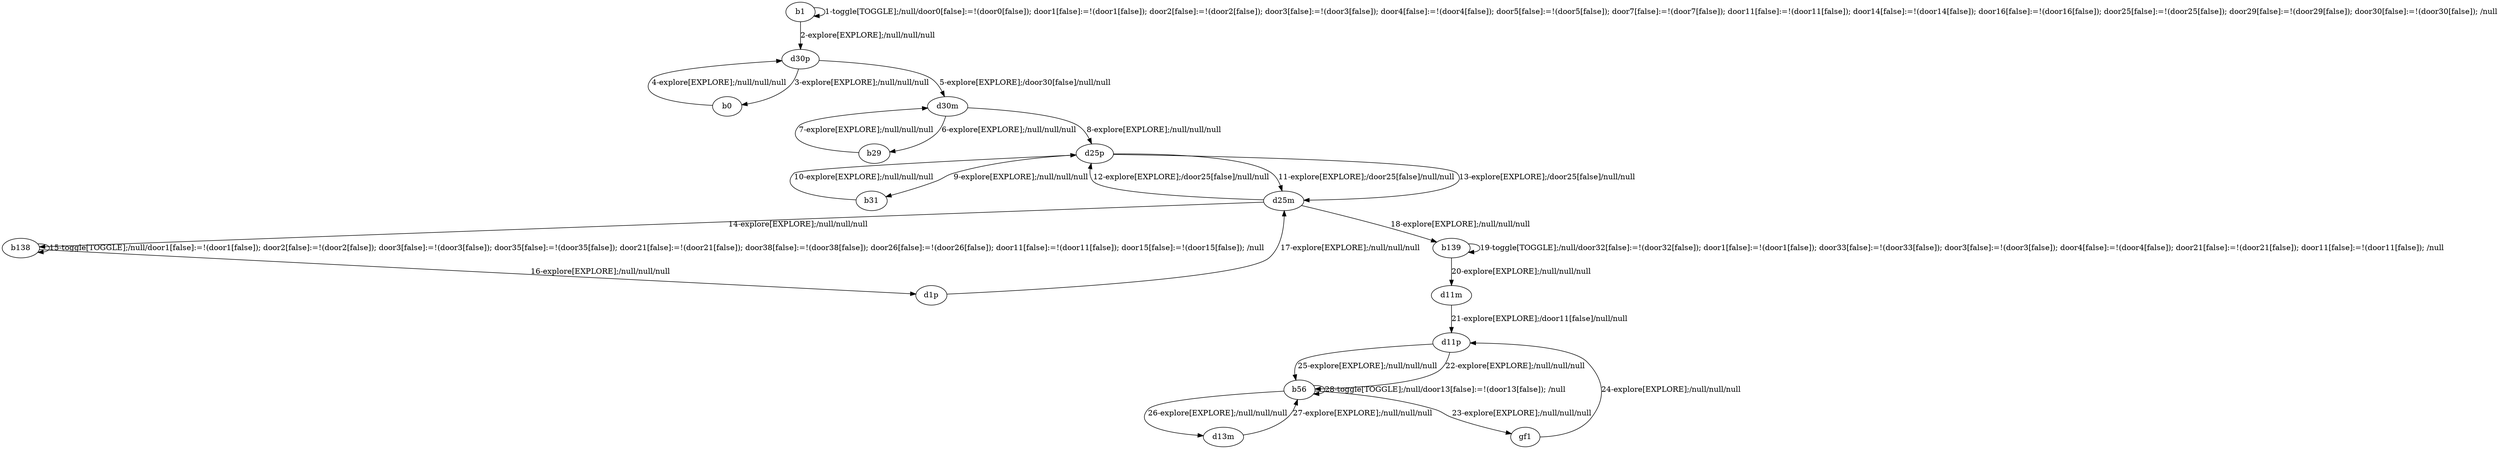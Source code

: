 # Total number of goals covered by this test: 2
# d13m --> b56
# b56 --> b56

digraph g {
"b1" -> "b1" [label = "1-toggle[TOGGLE];/null/door0[false]:=!(door0[false]); door1[false]:=!(door1[false]); door2[false]:=!(door2[false]); door3[false]:=!(door3[false]); door4[false]:=!(door4[false]); door5[false]:=!(door5[false]); door7[false]:=!(door7[false]); door11[false]:=!(door11[false]); door14[false]:=!(door14[false]); door16[false]:=!(door16[false]); door25[false]:=!(door25[false]); door29[false]:=!(door29[false]); door30[false]:=!(door30[false]); /null"];
"b1" -> "d30p" [label = "2-explore[EXPLORE];/null/null/null"];
"d30p" -> "b0" [label = "3-explore[EXPLORE];/null/null/null"];
"b0" -> "d30p" [label = "4-explore[EXPLORE];/null/null/null"];
"d30p" -> "d30m" [label = "5-explore[EXPLORE];/door30[false]/null/null"];
"d30m" -> "b29" [label = "6-explore[EXPLORE];/null/null/null"];
"b29" -> "d30m" [label = "7-explore[EXPLORE];/null/null/null"];
"d30m" -> "d25p" [label = "8-explore[EXPLORE];/null/null/null"];
"d25p" -> "b31" [label = "9-explore[EXPLORE];/null/null/null"];
"b31" -> "d25p" [label = "10-explore[EXPLORE];/null/null/null"];
"d25p" -> "d25m" [label = "11-explore[EXPLORE];/door25[false]/null/null"];
"d25m" -> "d25p" [label = "12-explore[EXPLORE];/door25[false]/null/null"];
"d25p" -> "d25m" [label = "13-explore[EXPLORE];/door25[false]/null/null"];
"d25m" -> "b138" [label = "14-explore[EXPLORE];/null/null/null"];
"b138" -> "b138" [label = "15-toggle[TOGGLE];/null/door1[false]:=!(door1[false]); door2[false]:=!(door2[false]); door3[false]:=!(door3[false]); door35[false]:=!(door35[false]); door21[false]:=!(door21[false]); door38[false]:=!(door38[false]); door26[false]:=!(door26[false]); door11[false]:=!(door11[false]); door15[false]:=!(door15[false]); /null"];
"b138" -> "d1p" [label = "16-explore[EXPLORE];/null/null/null"];
"d1p" -> "d25m" [label = "17-explore[EXPLORE];/null/null/null"];
"d25m" -> "b139" [label = "18-explore[EXPLORE];/null/null/null"];
"b139" -> "b139" [label = "19-toggle[TOGGLE];/null/door32[false]:=!(door32[false]); door1[false]:=!(door1[false]); door33[false]:=!(door33[false]); door3[false]:=!(door3[false]); door4[false]:=!(door4[false]); door21[false]:=!(door21[false]); door11[false]:=!(door11[false]); /null"];
"b139" -> "d11m" [label = "20-explore[EXPLORE];/null/null/null"];
"d11m" -> "d11p" [label = "21-explore[EXPLORE];/door11[false]/null/null"];
"d11p" -> "b56" [label = "22-explore[EXPLORE];/null/null/null"];
"b56" -> "gf1" [label = "23-explore[EXPLORE];/null/null/null"];
"gf1" -> "d11p" [label = "24-explore[EXPLORE];/null/null/null"];
"d11p" -> "b56" [label = "25-explore[EXPLORE];/null/null/null"];
"b56" -> "d13m" [label = "26-explore[EXPLORE];/null/null/null"];
"d13m" -> "b56" [label = "27-explore[EXPLORE];/null/null/null"];
"b56" -> "b56" [label = "28-toggle[TOGGLE];/null/door13[false]:=!(door13[false]); /null"];
}